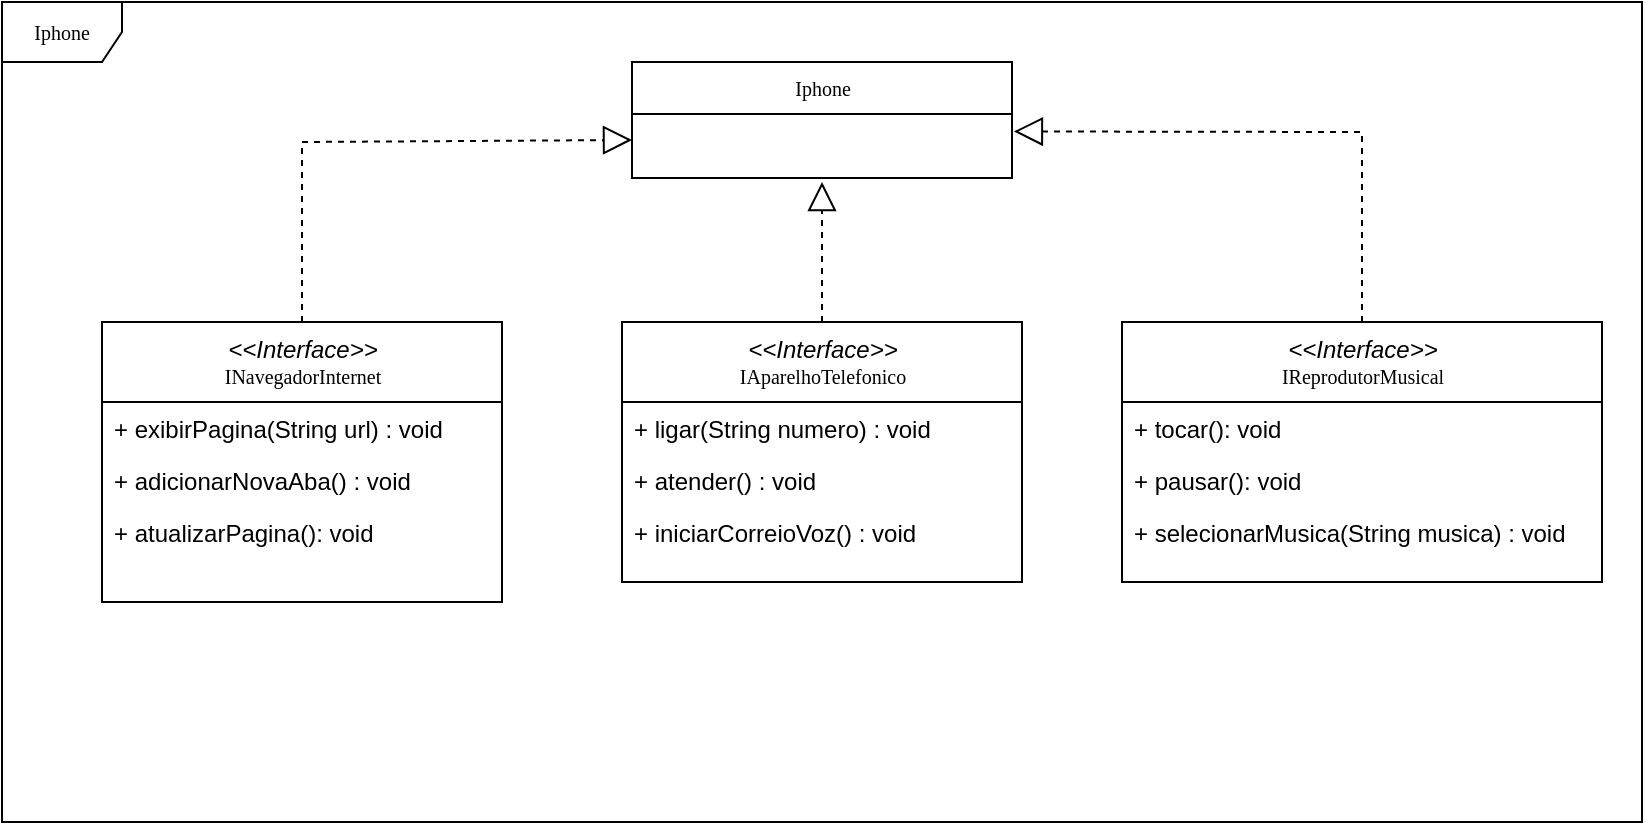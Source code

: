 <mxfile version="24.7.7">
  <diagram name="Page-1" id="c4acf3e9-155e-7222-9cf6-157b1a14988f">
    <mxGraphModel dx="941" dy="547" grid="1" gridSize="10" guides="1" tooltips="1" connect="1" arrows="1" fold="1" page="1" pageScale="1" pageWidth="850" pageHeight="1100" background="none" math="0" shadow="0">
      <root>
        <mxCell id="0" />
        <mxCell id="1" parent="0" />
        <mxCell id="17acba5748e5396b-1" value="Iphone" style="shape=umlFrame;whiteSpace=wrap;html=1;rounded=0;shadow=0;comic=0;labelBackgroundColor=none;strokeWidth=1;fontFamily=Verdana;fontSize=10;align=center;" parent="1" vertex="1">
          <mxGeometry x="20" y="20" width="820" height="410" as="geometry" />
        </mxCell>
        <mxCell id="17acba5748e5396b-20" value="Iphone" style="swimlane;html=1;fontStyle=0;childLayout=stackLayout;horizontal=1;startSize=26;fillColor=none;horizontalStack=0;resizeParent=1;resizeLast=0;collapsible=1;marginBottom=0;swimlaneFillColor=#ffffff;rounded=0;shadow=0;comic=0;labelBackgroundColor=none;strokeWidth=1;fontFamily=Verdana;fontSize=10;align=center;" parent="1" vertex="1">
          <mxGeometry x="335" y="50" width="190" height="58" as="geometry" />
        </mxCell>
        <mxCell id="17acba5748e5396b-30" value="&lt;i style=&quot;font-family: Helvetica; font-size: 12px;&quot;&gt;&amp;lt;&amp;lt;Interface&amp;gt;&amp;gt;&lt;/i&gt;&lt;br style=&quot;font-family: Helvetica; font-size: 12px;&quot;&gt;IReprodutorMusical" style="swimlane;html=1;fontStyle=0;childLayout=stackLayout;horizontal=1;startSize=40;fillColor=none;horizontalStack=0;resizeParent=1;resizeLast=0;collapsible=1;marginBottom=0;swimlaneFillColor=#ffffff;rounded=0;shadow=0;comic=0;labelBackgroundColor=none;strokeWidth=1;fontFamily=Verdana;fontSize=10;align=center;" parent="1" vertex="1">
          <mxGeometry x="580" y="180" width="240" height="130" as="geometry" />
        </mxCell>
        <mxCell id="17acba5748e5396b-31" value="+ tocar(): void" style="text;html=1;strokeColor=none;fillColor=none;align=left;verticalAlign=top;spacingLeft=4;spacingRight=4;whiteSpace=wrap;overflow=hidden;rotatable=0;points=[[0,0.5],[1,0.5]];portConstraint=eastwest;" parent="17acba5748e5396b-30" vertex="1">
          <mxGeometry y="40" width="240" height="26" as="geometry" />
        </mxCell>
        <mxCell id="17acba5748e5396b-32" value="+ pausar(): void" style="text;html=1;strokeColor=none;fillColor=none;align=left;verticalAlign=top;spacingLeft=4;spacingRight=4;whiteSpace=wrap;overflow=hidden;rotatable=0;points=[[0,0.5],[1,0.5]];portConstraint=eastwest;" parent="17acba5748e5396b-30" vertex="1">
          <mxGeometry y="66" width="240" height="26" as="geometry" />
        </mxCell>
        <mxCell id="17acba5748e5396b-33" value="+&amp;nbsp;&lt;span style=&quot;background-color: initial;&quot;&gt;selecionarMusica(String musica) : void&lt;/span&gt;&lt;div&gt;&lt;span style=&quot;background-color: initial;&quot;&gt;&lt;br&gt;&lt;/span&gt;&lt;/div&gt;" style="text;html=1;strokeColor=none;fillColor=none;align=left;verticalAlign=top;spacingLeft=4;spacingRight=4;whiteSpace=wrap;overflow=hidden;rotatable=0;points=[[0,0.5],[1,0.5]];portConstraint=eastwest;" parent="17acba5748e5396b-30" vertex="1">
          <mxGeometry y="92" width="240" height="26" as="geometry" />
        </mxCell>
        <mxCell id="xmbRVeiPOVzPX12X9-R9-2" value="&lt;i style=&quot;font-family: Helvetica; font-size: 12px;&quot;&gt;&amp;lt;&amp;lt;Interface&amp;gt;&amp;gt;&lt;/i&gt;&lt;br style=&quot;font-family: Helvetica; font-size: 12px;&quot;&gt;&lt;div&gt;IAparelhoTelefonico&lt;/div&gt;" style="swimlane;html=1;fontStyle=0;childLayout=stackLayout;horizontal=1;startSize=40;fillColor=none;horizontalStack=0;resizeParent=1;resizeLast=0;collapsible=1;marginBottom=0;swimlaneFillColor=#ffffff;rounded=0;shadow=0;comic=0;labelBackgroundColor=none;strokeWidth=1;fontFamily=Verdana;fontSize=10;align=center;" vertex="1" parent="1">
          <mxGeometry x="330" y="180" width="200" height="130" as="geometry" />
        </mxCell>
        <mxCell id="xmbRVeiPOVzPX12X9-R9-3" value="+ ligar(String numero) : void" style="text;html=1;strokeColor=none;fillColor=none;align=left;verticalAlign=top;spacingLeft=4;spacingRight=4;whiteSpace=wrap;overflow=hidden;rotatable=0;points=[[0,0.5],[1,0.5]];portConstraint=eastwest;" vertex="1" parent="xmbRVeiPOVzPX12X9-R9-2">
          <mxGeometry y="40" width="200" height="26" as="geometry" />
        </mxCell>
        <mxCell id="xmbRVeiPOVzPX12X9-R9-4" value="+ atender() : void" style="text;html=1;strokeColor=none;fillColor=none;align=left;verticalAlign=top;spacingLeft=4;spacingRight=4;whiteSpace=wrap;overflow=hidden;rotatable=0;points=[[0,0.5],[1,0.5]];portConstraint=eastwest;" vertex="1" parent="xmbRVeiPOVzPX12X9-R9-2">
          <mxGeometry y="66" width="200" height="26" as="geometry" />
        </mxCell>
        <mxCell id="xmbRVeiPOVzPX12X9-R9-5" value="+ iniciarCorreioVoz&lt;span style=&quot;background-color: initial;&quot;&gt;() : void&lt;/span&gt;&lt;div&gt;&lt;span style=&quot;background-color: initial;&quot;&gt;&lt;br&gt;&lt;/span&gt;&lt;/div&gt;" style="text;html=1;strokeColor=none;fillColor=none;align=left;verticalAlign=top;spacingLeft=4;spacingRight=4;whiteSpace=wrap;overflow=hidden;rotatable=0;points=[[0,0.5],[1,0.5]];portConstraint=eastwest;" vertex="1" parent="xmbRVeiPOVzPX12X9-R9-2">
          <mxGeometry y="92" width="200" height="26" as="geometry" />
        </mxCell>
        <mxCell id="xmbRVeiPOVzPX12X9-R9-11" value="&lt;i style=&quot;font-family: Helvetica; font-size: 12px;&quot;&gt;&amp;lt;&amp;lt;Interface&amp;gt;&amp;gt;&lt;/i&gt;&lt;br style=&quot;font-family: Helvetica; font-size: 12px;&quot;&gt;&lt;div&gt;&lt;span style=&quot;background-color: initial;&quot;&gt;INavegadorInternet&lt;/span&gt;&lt;br&gt;&lt;/div&gt;" style="swimlane;html=1;fontStyle=0;childLayout=stackLayout;horizontal=1;startSize=40;fillColor=none;horizontalStack=0;resizeParent=1;resizeLast=0;collapsible=1;marginBottom=0;swimlaneFillColor=#ffffff;rounded=0;shadow=0;comic=0;labelBackgroundColor=none;strokeWidth=1;fontFamily=Verdana;fontSize=10;align=center;" vertex="1" parent="1">
          <mxGeometry x="70" y="180" width="200" height="140" as="geometry" />
        </mxCell>
        <mxCell id="xmbRVeiPOVzPX12X9-R9-12" value="+&amp;nbsp;exibirPagina(String url) : void" style="text;html=1;strokeColor=none;fillColor=none;align=left;verticalAlign=top;spacingLeft=4;spacingRight=4;whiteSpace=wrap;overflow=hidden;rotatable=0;points=[[0,0.5],[1,0.5]];portConstraint=eastwest;" vertex="1" parent="xmbRVeiPOVzPX12X9-R9-11">
          <mxGeometry y="40" width="200" height="26" as="geometry" />
        </mxCell>
        <mxCell id="xmbRVeiPOVzPX12X9-R9-13" value="+ adicionarNovaAba() : void" style="text;html=1;strokeColor=none;fillColor=none;align=left;verticalAlign=top;spacingLeft=4;spacingRight=4;whiteSpace=wrap;overflow=hidden;rotatable=0;points=[[0,0.5],[1,0.5]];portConstraint=eastwest;" vertex="1" parent="xmbRVeiPOVzPX12X9-R9-11">
          <mxGeometry y="66" width="200" height="26" as="geometry" />
        </mxCell>
        <mxCell id="xmbRVeiPOVzPX12X9-R9-14" value="+ atualizarPagina&lt;span style=&quot;background-color: initial;&quot;&gt;(): void&lt;/span&gt;" style="text;html=1;strokeColor=none;fillColor=none;align=left;verticalAlign=top;spacingLeft=4;spacingRight=4;whiteSpace=wrap;overflow=hidden;rotatable=0;points=[[0,0.5],[1,0.5]];portConstraint=eastwest;" vertex="1" parent="xmbRVeiPOVzPX12X9-R9-11">
          <mxGeometry y="92" width="200" height="26" as="geometry" />
        </mxCell>
        <mxCell id="xmbRVeiPOVzPX12X9-R9-17" value="" style="endArrow=block;dashed=1;endFill=0;endSize=12;html=1;rounded=0;entryX=0;entryY=0.5;entryDx=0;entryDy=0;exitX=0.5;exitY=0;exitDx=0;exitDy=0;" edge="1" parent="1" source="xmbRVeiPOVzPX12X9-R9-11">
          <mxGeometry width="160" relative="1" as="geometry">
            <mxPoint x="130" y="100" as="sourcePoint" />
            <mxPoint x="335" y="89" as="targetPoint" />
            <Array as="points">
              <mxPoint x="170" y="90" />
            </Array>
          </mxGeometry>
        </mxCell>
        <mxCell id="xmbRVeiPOVzPX12X9-R9-18" value="" style="endArrow=block;dashed=1;endFill=0;endSize=12;html=1;rounded=0;entryX=1.005;entryY=0.336;entryDx=0;entryDy=0;exitX=0.5;exitY=0;exitDx=0;exitDy=0;entryPerimeter=0;" edge="1" parent="1" source="17acba5748e5396b-30">
          <mxGeometry width="160" relative="1" as="geometry">
            <mxPoint x="500" y="180" as="sourcePoint" />
            <mxPoint x="525.95" y="84.736" as="targetPoint" />
            <Array as="points">
              <mxPoint x="700" y="85" />
            </Array>
          </mxGeometry>
        </mxCell>
        <mxCell id="xmbRVeiPOVzPX12X9-R9-19" value="" style="endArrow=block;dashed=1;endFill=0;endSize=12;html=1;rounded=0;exitX=0.5;exitY=0;exitDx=0;exitDy=0;" edge="1" parent="1" source="xmbRVeiPOVzPX12X9-R9-2">
          <mxGeometry width="160" relative="1" as="geometry">
            <mxPoint x="580" y="245.26" as="sourcePoint" />
            <mxPoint x="430" y="110" as="targetPoint" />
            <Array as="points" />
          </mxGeometry>
        </mxCell>
      </root>
    </mxGraphModel>
  </diagram>
</mxfile>
